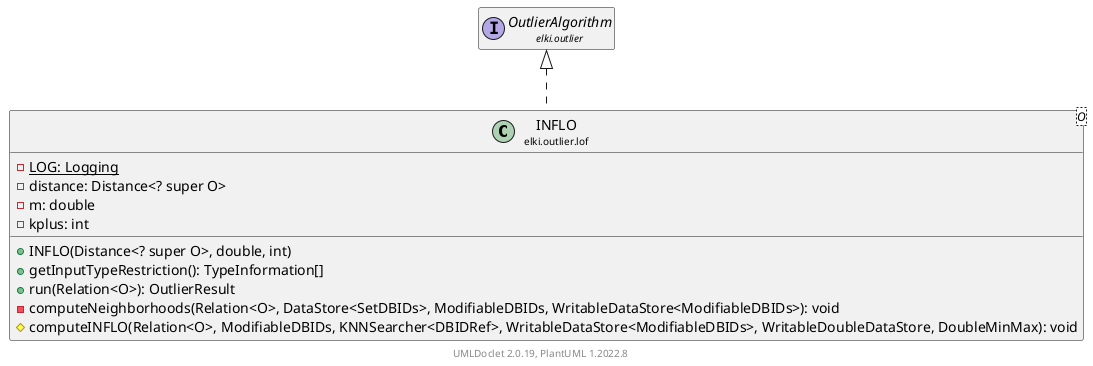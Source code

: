 @startuml
    remove .*\.(Instance|Par|Parameterizer|Factory)$
    set namespaceSeparator none
    hide empty fields
    hide empty methods

    class "<size:14>INFLO\n<size:10>elki.outlier.lof" as elki.outlier.lof.INFLO<O> [[INFLO.html]] {
        {static} -LOG: Logging
        -distance: Distance<? super O>
        -m: double
        -kplus: int
        +INFLO(Distance<? super O>, double, int)
        +getInputTypeRestriction(): TypeInformation[]
        +run(Relation<O>): OutlierResult
        -computeNeighborhoods(Relation<O>, DataStore<SetDBIDs>, ModifiableDBIDs, WritableDataStore<ModifiableDBIDs>): void
        #computeINFLO(Relation<O>, ModifiableDBIDs, KNNSearcher<DBIDRef>, WritableDataStore<ModifiableDBIDs>, WritableDoubleDataStore, DoubleMinMax): void
    }

    interface "<size:14>OutlierAlgorithm\n<size:10>elki.outlier" as elki.outlier.OutlierAlgorithm [[../OutlierAlgorithm.html]]
    class "<size:14>INFLO.Par\n<size:10>elki.outlier.lof" as elki.outlier.lof.INFLO.Par<O> [[INFLO.Par.html]]

    elki.outlier.OutlierAlgorithm <|.. elki.outlier.lof.INFLO
    elki.outlier.lof.INFLO +-- elki.outlier.lof.INFLO.Par

    center footer UMLDoclet 2.0.19, PlantUML 1.2022.8
@enduml
